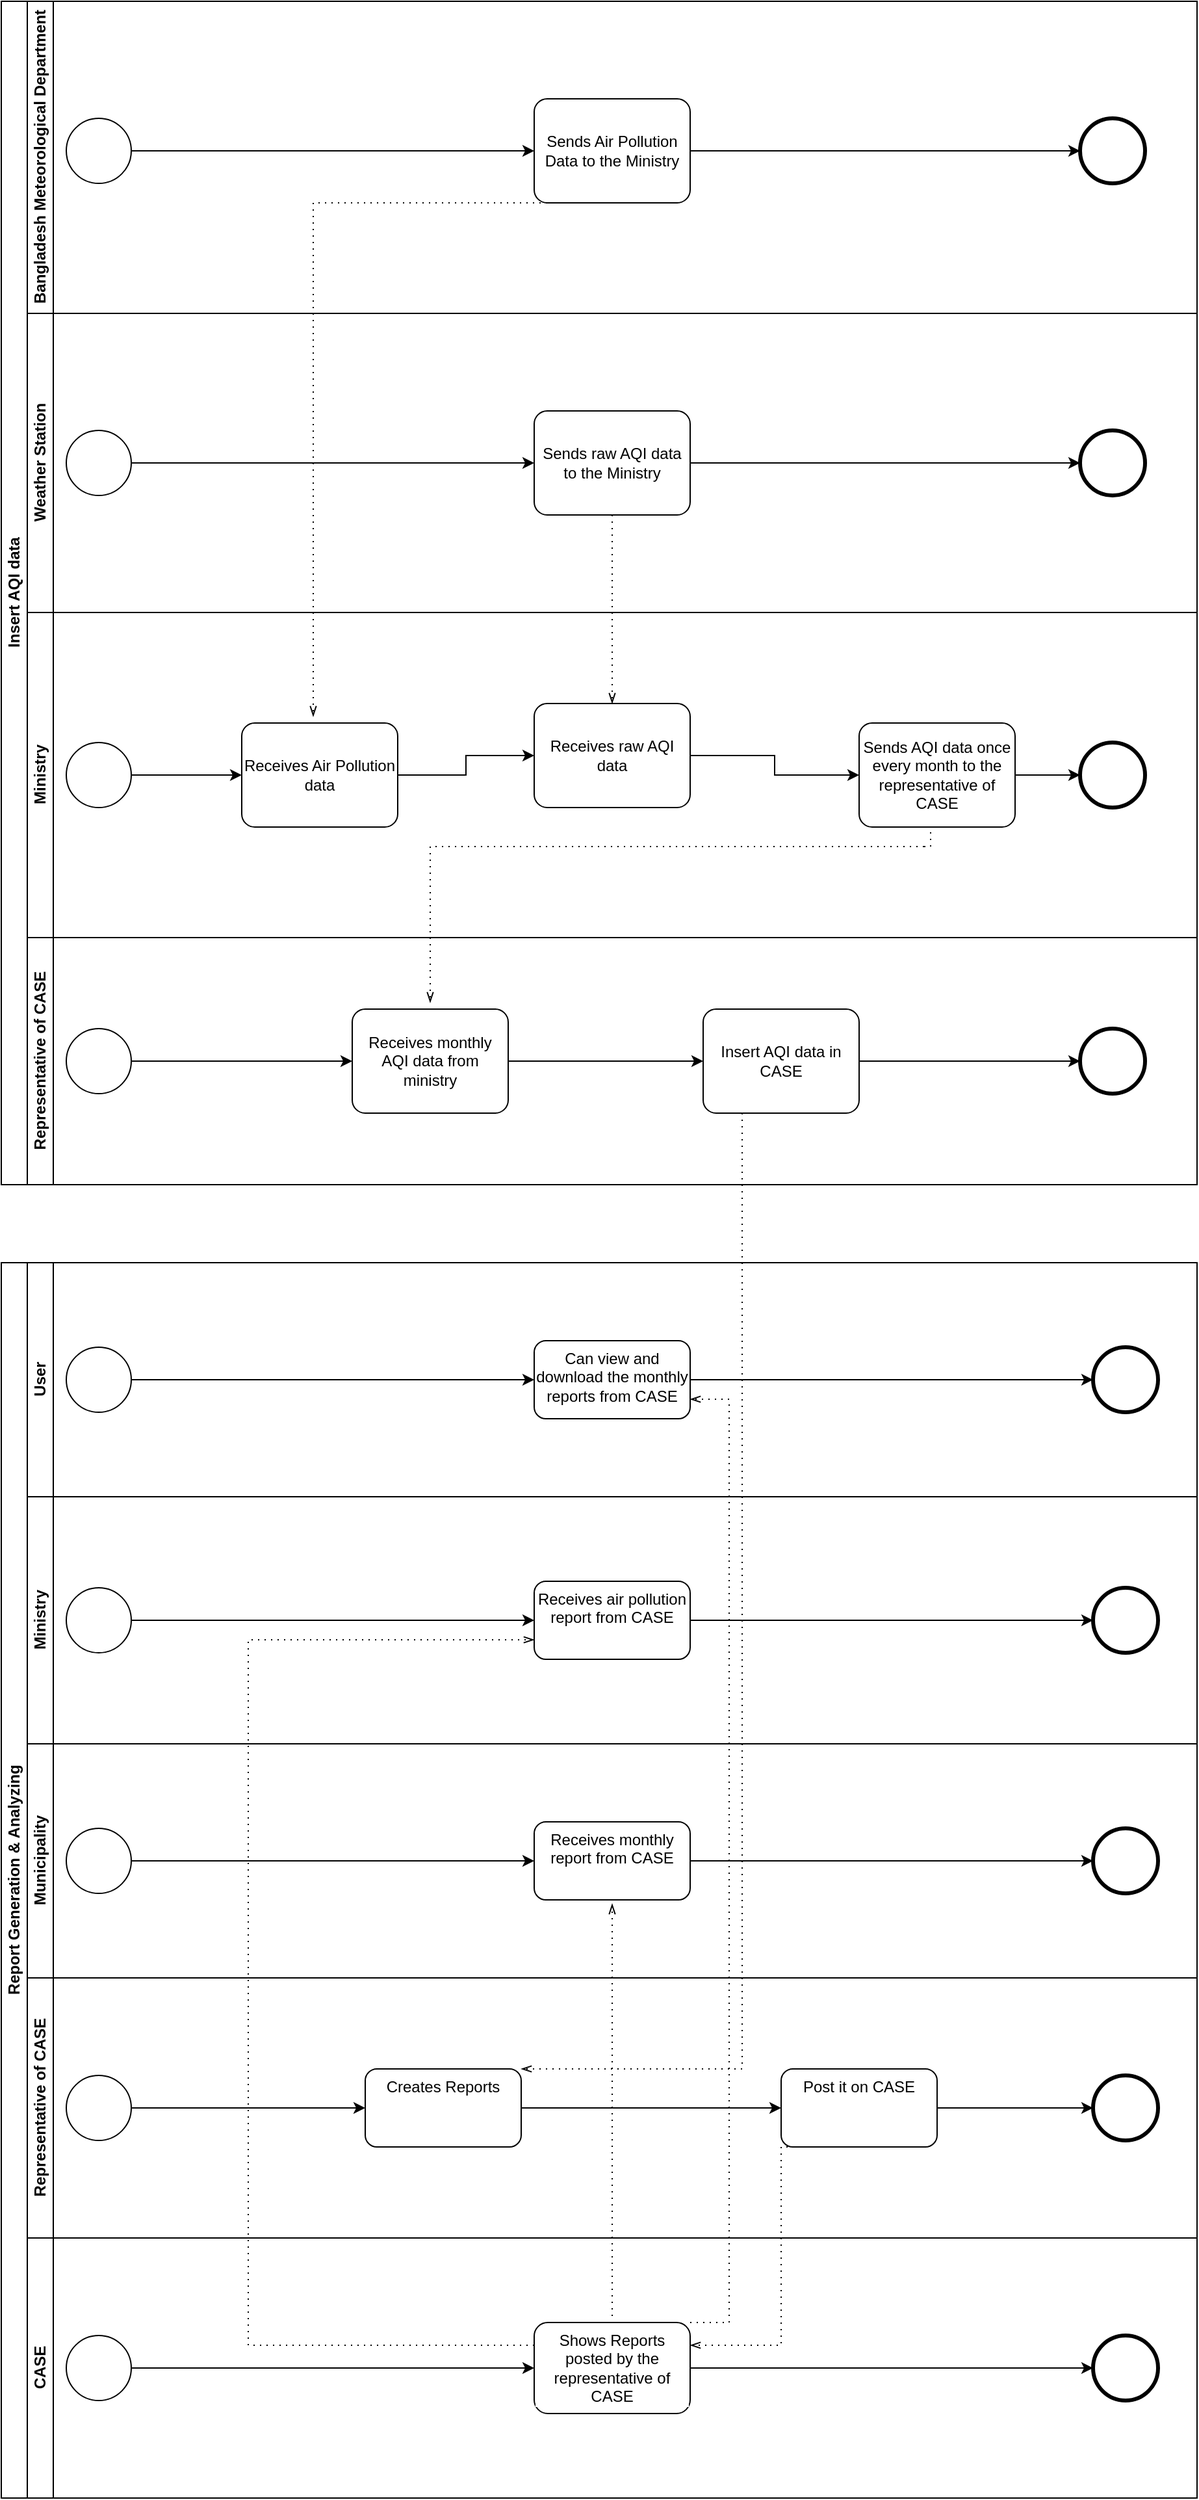 <mxfile version="20.1.1" type="github">
  <diagram id="Bta4W7-dgrA3sp41XD7f" name="Page-1">
    <mxGraphModel dx="1038" dy="1613" grid="1" gridSize="10" guides="1" tooltips="1" connect="1" arrows="1" fold="1" page="1" pageScale="1" pageWidth="850" pageHeight="1100" math="0" shadow="0">
      <root>
        <mxCell id="0" />
        <mxCell id="1" parent="0" />
        <mxCell id="YjRkIidzmu9C3SZWxRxo-3" value="Insert AQI data&lt;br&gt;" style="swimlane;html=1;childLayout=stackLayout;resizeParent=1;resizeParentMax=0;horizontal=0;startSize=20;horizontalStack=0;" vertex="1" parent="1">
          <mxGeometry x="120" y="-110" width="920" height="910" as="geometry" />
        </mxCell>
        <mxCell id="YjRkIidzmu9C3SZWxRxo-14" value="Bangladesh Meteorological Department&lt;br&gt;" style="swimlane;html=1;startSize=20;horizontal=0;" vertex="1" parent="YjRkIidzmu9C3SZWxRxo-3">
          <mxGeometry x="20" width="900" height="240" as="geometry" />
        </mxCell>
        <mxCell id="YjRkIidzmu9C3SZWxRxo-42" value="" style="edgeStyle=orthogonalEdgeStyle;rounded=0;orthogonalLoop=1;jettySize=auto;html=1;" edge="1" parent="YjRkIidzmu9C3SZWxRxo-14" source="YjRkIidzmu9C3SZWxRxo-16" target="YjRkIidzmu9C3SZWxRxo-21">
          <mxGeometry relative="1" as="geometry" />
        </mxCell>
        <mxCell id="YjRkIidzmu9C3SZWxRxo-16" value="" style="points=[[0.145,0.145,0],[0.5,0,0],[0.855,0.145,0],[1,0.5,0],[0.855,0.855,0],[0.5,1,0],[0.145,0.855,0],[0,0.5,0]];shape=mxgraph.bpmn.event;html=1;verticalLabelPosition=bottom;labelBackgroundColor=#ffffff;verticalAlign=top;align=center;perimeter=ellipsePerimeter;outlineConnect=0;aspect=fixed;outline=standard;symbol=general;" vertex="1" parent="YjRkIidzmu9C3SZWxRxo-14">
          <mxGeometry x="30" y="90" width="50" height="50" as="geometry" />
        </mxCell>
        <mxCell id="YjRkIidzmu9C3SZWxRxo-43" value="" style="edgeStyle=orthogonalEdgeStyle;rounded=0;orthogonalLoop=1;jettySize=auto;html=1;" edge="1" parent="YjRkIidzmu9C3SZWxRxo-14" source="YjRkIidzmu9C3SZWxRxo-21" target="YjRkIidzmu9C3SZWxRxo-38">
          <mxGeometry relative="1" as="geometry" />
        </mxCell>
        <mxCell id="YjRkIidzmu9C3SZWxRxo-21" value="Sends Air Pollution Data to the Ministry" style="points=[[0.25,0,0],[0.5,0,0],[0.75,0,0],[1,0.25,0],[1,0.5,0],[1,0.75,0],[0.75,1,0],[0.5,1,0],[0.25,1,0],[0,0.75,0],[0,0.5,0],[0,0.25,0]];shape=mxgraph.bpmn.task;whiteSpace=wrap;rectStyle=rounded;size=10;taskMarker=abstract;" vertex="1" parent="YjRkIidzmu9C3SZWxRxo-14">
          <mxGeometry x="390" y="75" width="120" height="80" as="geometry" />
        </mxCell>
        <mxCell id="YjRkIidzmu9C3SZWxRxo-38" value="" style="points=[[0.145,0.145,0],[0.5,0,0],[0.855,0.145,0],[1,0.5,0],[0.855,0.855,0],[0.5,1,0],[0.145,0.855,0],[0,0.5,0]];shape=mxgraph.bpmn.event;html=1;verticalLabelPosition=bottom;labelBackgroundColor=#ffffff;verticalAlign=top;align=center;perimeter=ellipsePerimeter;outlineConnect=0;aspect=fixed;outline=end;symbol=terminate2;" vertex="1" parent="YjRkIidzmu9C3SZWxRxo-14">
          <mxGeometry x="810" y="90" width="50" height="50" as="geometry" />
        </mxCell>
        <mxCell id="YjRkIidzmu9C3SZWxRxo-4" value="Weather Station" style="swimlane;html=1;startSize=20;horizontal=0;" vertex="1" parent="YjRkIidzmu9C3SZWxRxo-3">
          <mxGeometry x="20" y="240" width="900" height="230" as="geometry" />
        </mxCell>
        <mxCell id="YjRkIidzmu9C3SZWxRxo-39" value="" style="edgeStyle=orthogonalEdgeStyle;rounded=0;orthogonalLoop=1;jettySize=auto;html=1;" edge="1" parent="YjRkIidzmu9C3SZWxRxo-4" source="YjRkIidzmu9C3SZWxRxo-17" target="YjRkIidzmu9C3SZWxRxo-20">
          <mxGeometry relative="1" as="geometry" />
        </mxCell>
        <mxCell id="YjRkIidzmu9C3SZWxRxo-17" value="" style="points=[[0.145,0.145,0],[0.5,0,0],[0.855,0.145,0],[1,0.5,0],[0.855,0.855,0],[0.5,1,0],[0.145,0.855,0],[0,0.5,0]];shape=mxgraph.bpmn.event;html=1;verticalLabelPosition=bottom;labelBackgroundColor=#ffffff;verticalAlign=top;align=center;perimeter=ellipsePerimeter;outlineConnect=0;aspect=fixed;outline=standard;symbol=general;" vertex="1" parent="YjRkIidzmu9C3SZWxRxo-4">
          <mxGeometry x="30" y="90" width="50" height="50" as="geometry" />
        </mxCell>
        <mxCell id="YjRkIidzmu9C3SZWxRxo-44" value="" style="edgeStyle=orthogonalEdgeStyle;rounded=0;orthogonalLoop=1;jettySize=auto;html=1;" edge="1" parent="YjRkIidzmu9C3SZWxRxo-4" source="YjRkIidzmu9C3SZWxRxo-20" target="YjRkIidzmu9C3SZWxRxo-37">
          <mxGeometry relative="1" as="geometry" />
        </mxCell>
        <mxCell id="YjRkIidzmu9C3SZWxRxo-20" value="Sends raw AQI data to the Ministry" style="points=[[0.25,0,0],[0.5,0,0],[0.75,0,0],[1,0.25,0],[1,0.5,0],[1,0.75,0],[0.75,1,0],[0.5,1,0],[0.25,1,0],[0,0.75,0],[0,0.5,0],[0,0.25,0]];shape=mxgraph.bpmn.task;whiteSpace=wrap;rectStyle=rounded;size=10;taskMarker=abstract;" vertex="1" parent="YjRkIidzmu9C3SZWxRxo-4">
          <mxGeometry x="390" y="75" width="120" height="80" as="geometry" />
        </mxCell>
        <mxCell id="YjRkIidzmu9C3SZWxRxo-37" value="" style="points=[[0.145,0.145,0],[0.5,0,0],[0.855,0.145,0],[1,0.5,0],[0.855,0.855,0],[0.5,1,0],[0.145,0.855,0],[0,0.5,0]];shape=mxgraph.bpmn.event;html=1;verticalLabelPosition=bottom;labelBackgroundColor=#ffffff;verticalAlign=top;align=center;perimeter=ellipsePerimeter;outlineConnect=0;aspect=fixed;outline=end;symbol=terminate2;" vertex="1" parent="YjRkIidzmu9C3SZWxRxo-4">
          <mxGeometry x="810" y="90" width="50" height="50" as="geometry" />
        </mxCell>
        <mxCell id="YjRkIidzmu9C3SZWxRxo-5" value="Ministry" style="swimlane;html=1;startSize=20;horizontal=0;" vertex="1" parent="YjRkIidzmu9C3SZWxRxo-3">
          <mxGeometry x="20" y="470" width="900" height="250" as="geometry" />
        </mxCell>
        <mxCell id="YjRkIidzmu9C3SZWxRxo-30" value="" style="edgeStyle=orthogonalEdgeStyle;rounded=0;orthogonalLoop=1;jettySize=auto;html=1;" edge="1" parent="YjRkIidzmu9C3SZWxRxo-5" source="YjRkIidzmu9C3SZWxRxo-18" target="YjRkIidzmu9C3SZWxRxo-22">
          <mxGeometry relative="1" as="geometry" />
        </mxCell>
        <mxCell id="YjRkIidzmu9C3SZWxRxo-18" value="" style="points=[[0.145,0.145,0],[0.5,0,0],[0.855,0.145,0],[1,0.5,0],[0.855,0.855,0],[0.5,1,0],[0.145,0.855,0],[0,0.5,0]];shape=mxgraph.bpmn.event;html=1;verticalLabelPosition=bottom;labelBackgroundColor=#ffffff;verticalAlign=top;align=center;perimeter=ellipsePerimeter;outlineConnect=0;aspect=fixed;outline=standard;symbol=general;" vertex="1" parent="YjRkIidzmu9C3SZWxRxo-5">
          <mxGeometry x="30" y="100" width="50" height="50" as="geometry" />
        </mxCell>
        <mxCell id="YjRkIidzmu9C3SZWxRxo-28" value="" style="edgeStyle=orthogonalEdgeStyle;rounded=0;orthogonalLoop=1;jettySize=auto;html=1;" edge="1" parent="YjRkIidzmu9C3SZWxRxo-5" source="YjRkIidzmu9C3SZWxRxo-22" target="YjRkIidzmu9C3SZWxRxo-23">
          <mxGeometry relative="1" as="geometry" />
        </mxCell>
        <mxCell id="YjRkIidzmu9C3SZWxRxo-22" value="Receives Air Pollution data" style="points=[[0.25,0,0],[0.5,0,0],[0.75,0,0],[1,0.25,0],[1,0.5,0],[1,0.75,0],[0.75,1,0],[0.5,1,0],[0.25,1,0],[0,0.75,0],[0,0.5,0],[0,0.25,0]];shape=mxgraph.bpmn.task;whiteSpace=wrap;rectStyle=rounded;size=10;taskMarker=abstract;" vertex="1" parent="YjRkIidzmu9C3SZWxRxo-5">
          <mxGeometry x="165" y="85" width="120" height="80" as="geometry" />
        </mxCell>
        <mxCell id="YjRkIidzmu9C3SZWxRxo-29" value="" style="edgeStyle=orthogonalEdgeStyle;rounded=0;orthogonalLoop=1;jettySize=auto;html=1;" edge="1" parent="YjRkIidzmu9C3SZWxRxo-5" source="YjRkIidzmu9C3SZWxRxo-23" target="YjRkIidzmu9C3SZWxRxo-24">
          <mxGeometry relative="1" as="geometry" />
        </mxCell>
        <mxCell id="YjRkIidzmu9C3SZWxRxo-23" value="Receives raw AQI data" style="points=[[0.25,0,0],[0.5,0,0],[0.75,0,0],[1,0.25,0],[1,0.5,0],[1,0.75,0],[0.75,1,0],[0.5,1,0],[0.25,1,0],[0,0.75,0],[0,0.5,0],[0,0.25,0]];shape=mxgraph.bpmn.task;whiteSpace=wrap;rectStyle=rounded;size=10;taskMarker=abstract;" vertex="1" parent="YjRkIidzmu9C3SZWxRxo-5">
          <mxGeometry x="390" y="70" width="120" height="80" as="geometry" />
        </mxCell>
        <mxCell id="YjRkIidzmu9C3SZWxRxo-45" value="" style="edgeStyle=orthogonalEdgeStyle;rounded=0;orthogonalLoop=1;jettySize=auto;html=1;" edge="1" parent="YjRkIidzmu9C3SZWxRxo-5" source="YjRkIidzmu9C3SZWxRxo-24" target="YjRkIidzmu9C3SZWxRxo-36">
          <mxGeometry relative="1" as="geometry" />
        </mxCell>
        <mxCell id="YjRkIidzmu9C3SZWxRxo-24" value="Sends AQI data once every month to the representative of CASE" style="points=[[0.25,0,0],[0.5,0,0],[0.75,0,0],[1,0.25,0],[1,0.5,0],[1,0.75,0],[0.75,1,0],[0.5,1,0],[0.25,1,0],[0,0.75,0],[0,0.5,0],[0,0.25,0]];shape=mxgraph.bpmn.task;whiteSpace=wrap;rectStyle=rounded;size=10;taskMarker=abstract;" vertex="1" parent="YjRkIidzmu9C3SZWxRxo-5">
          <mxGeometry x="640" y="85" width="120" height="80" as="geometry" />
        </mxCell>
        <mxCell id="YjRkIidzmu9C3SZWxRxo-36" value="" style="points=[[0.145,0.145,0],[0.5,0,0],[0.855,0.145,0],[1,0.5,0],[0.855,0.855,0],[0.5,1,0],[0.145,0.855,0],[0,0.5,0]];shape=mxgraph.bpmn.event;html=1;verticalLabelPosition=bottom;labelBackgroundColor=#ffffff;verticalAlign=top;align=center;perimeter=ellipsePerimeter;outlineConnect=0;aspect=fixed;outline=end;symbol=terminate2;" vertex="1" parent="YjRkIidzmu9C3SZWxRxo-5">
          <mxGeometry x="810" y="100" width="50" height="50" as="geometry" />
        </mxCell>
        <mxCell id="YjRkIidzmu9C3SZWxRxo-53" value="" style="edgeStyle=elbowEdgeStyle;fontSize=12;html=1;endFill=0;startFill=0;endSize=6;startSize=6;dashed=1;dashPattern=1 4;endArrow=openThin;startArrow=none;rounded=0;exitX=0.5;exitY=1;exitDx=0;exitDy=0;exitPerimeter=0;" edge="1" parent="YjRkIidzmu9C3SZWxRxo-5" source="YjRkIidzmu9C3SZWxRxo-21">
          <mxGeometry width="160" relative="1" as="geometry">
            <mxPoint x="450" y="-270" as="sourcePoint" />
            <mxPoint x="220" y="80" as="targetPoint" />
            <Array as="points">
              <mxPoint x="220" y="-230" />
            </Array>
          </mxGeometry>
        </mxCell>
        <mxCell id="YjRkIidzmu9C3SZWxRxo-54" value="" style="edgeStyle=elbowEdgeStyle;fontSize=12;html=1;endFill=0;startFill=0;endSize=6;startSize=6;dashed=1;dashPattern=1 4;endArrow=openThin;startArrow=none;rounded=0;" edge="1" parent="YjRkIidzmu9C3SZWxRxo-5">
          <mxGeometry width="160" relative="1" as="geometry">
            <mxPoint x="690" y="180" as="sourcePoint" />
            <mxPoint x="310" y="300" as="targetPoint" />
            <Array as="points">
              <mxPoint x="310" y="190" />
              <mxPoint x="310" y="230" />
            </Array>
          </mxGeometry>
        </mxCell>
        <mxCell id="YjRkIidzmu9C3SZWxRxo-95" value="" style="edgeStyle=elbowEdgeStyle;fontSize=12;html=1;endFill=0;startFill=0;endSize=6;startSize=6;dashed=1;dashPattern=1 4;endArrow=none;startArrow=none;rounded=0;entryX=0.5;entryY=1;entryDx=0;entryDy=0;entryPerimeter=0;" edge="1" parent="YjRkIidzmu9C3SZWxRxo-5" target="YjRkIidzmu9C3SZWxRxo-24">
          <mxGeometry width="160" relative="1" as="geometry">
            <mxPoint x="690" y="180" as="sourcePoint" />
            <mxPoint x="730" y="170" as="targetPoint" />
          </mxGeometry>
        </mxCell>
        <mxCell id="YjRkIidzmu9C3SZWxRxo-6" value="Representative of CASE" style="swimlane;html=1;startSize=20;horizontal=0;" vertex="1" parent="YjRkIidzmu9C3SZWxRxo-3">
          <mxGeometry x="20" y="720" width="900" height="190" as="geometry">
            <mxRectangle x="20" y="240" width="460" height="30" as="alternateBounds" />
          </mxGeometry>
        </mxCell>
        <mxCell id="YjRkIidzmu9C3SZWxRxo-31" value="" style="edgeStyle=orthogonalEdgeStyle;rounded=0;orthogonalLoop=1;jettySize=auto;html=1;" edge="1" parent="YjRkIidzmu9C3SZWxRxo-6" source="YjRkIidzmu9C3SZWxRxo-19" target="YjRkIidzmu9C3SZWxRxo-25">
          <mxGeometry relative="1" as="geometry" />
        </mxCell>
        <mxCell id="YjRkIidzmu9C3SZWxRxo-19" value="" style="points=[[0.145,0.145,0],[0.5,0,0],[0.855,0.145,0],[1,0.5,0],[0.855,0.855,0],[0.5,1,0],[0.145,0.855,0],[0,0.5,0]];shape=mxgraph.bpmn.event;html=1;verticalLabelPosition=bottom;labelBackgroundColor=#ffffff;verticalAlign=top;align=center;perimeter=ellipsePerimeter;outlineConnect=0;aspect=fixed;outline=standard;symbol=general;" vertex="1" parent="YjRkIidzmu9C3SZWxRxo-6">
          <mxGeometry x="30" y="70" width="50" height="50" as="geometry" />
        </mxCell>
        <mxCell id="YjRkIidzmu9C3SZWxRxo-25" value="Receives monthly AQI data from ministry" style="points=[[0.25,0,0],[0.5,0,0],[0.75,0,0],[1,0.25,0],[1,0.5,0],[1,0.75,0],[0.75,1,0],[0.5,1,0],[0.25,1,0],[0,0.75,0],[0,0.5,0],[0,0.25,0]];shape=mxgraph.bpmn.task;whiteSpace=wrap;rectStyle=rounded;size=10;taskMarker=abstract;" vertex="1" parent="YjRkIidzmu9C3SZWxRxo-6">
          <mxGeometry x="250" y="55" width="120" height="80" as="geometry" />
        </mxCell>
        <mxCell id="YjRkIidzmu9C3SZWxRxo-34" value="" style="points=[[0.145,0.145,0],[0.5,0,0],[0.855,0.145,0],[1,0.5,0],[0.855,0.855,0],[0.5,1,0],[0.145,0.855,0],[0,0.5,0]];shape=mxgraph.bpmn.event;html=1;verticalLabelPosition=bottom;labelBackgroundColor=#ffffff;verticalAlign=top;align=center;perimeter=ellipsePerimeter;outlineConnect=0;aspect=fixed;outline=end;symbol=terminate2;" vertex="1" parent="YjRkIidzmu9C3SZWxRxo-6">
          <mxGeometry x="810" y="70" width="50" height="50" as="geometry" />
        </mxCell>
        <mxCell id="YjRkIidzmu9C3SZWxRxo-26" value="Insert AQI data in CASE" style="points=[[0.25,0,0],[0.5,0,0],[0.75,0,0],[1,0.25,0],[1,0.5,0],[1,0.75,0],[0.75,1,0],[0.5,1,0],[0.25,1,0],[0,0.75,0],[0,0.5,0],[0,0.25,0]];shape=mxgraph.bpmn.task;whiteSpace=wrap;rectStyle=rounded;size=10;taskMarker=abstract;" vertex="1" parent="YjRkIidzmu9C3SZWxRxo-6">
          <mxGeometry x="520" y="55" width="120" height="80" as="geometry" />
        </mxCell>
        <mxCell id="YjRkIidzmu9C3SZWxRxo-27" value="" style="edgeStyle=orthogonalEdgeStyle;rounded=0;orthogonalLoop=1;jettySize=auto;html=1;" edge="1" parent="YjRkIidzmu9C3SZWxRxo-6" source="YjRkIidzmu9C3SZWxRxo-25" target="YjRkIidzmu9C3SZWxRxo-26">
          <mxGeometry relative="1" as="geometry" />
        </mxCell>
        <mxCell id="YjRkIidzmu9C3SZWxRxo-35" value="" style="edgeStyle=orthogonalEdgeStyle;rounded=0;orthogonalLoop=1;jettySize=auto;html=1;" edge="1" parent="YjRkIidzmu9C3SZWxRxo-6" source="YjRkIidzmu9C3SZWxRxo-26" target="YjRkIidzmu9C3SZWxRxo-34">
          <mxGeometry relative="1" as="geometry" />
        </mxCell>
        <mxCell id="YjRkIidzmu9C3SZWxRxo-51" value="" style="edgeStyle=elbowEdgeStyle;fontSize=12;html=1;endFill=0;startFill=0;endSize=6;startSize=6;dashed=1;dashPattern=1 4;endArrow=openThin;startArrow=none;rounded=0;entryX=0.5;entryY=0;entryDx=0;entryDy=0;entryPerimeter=0;exitX=0.5;exitY=1;exitDx=0;exitDy=0;exitPerimeter=0;" edge="1" parent="YjRkIidzmu9C3SZWxRxo-3" source="YjRkIidzmu9C3SZWxRxo-20" target="YjRkIidzmu9C3SZWxRxo-23">
          <mxGeometry width="160" relative="1" as="geometry">
            <mxPoint x="470" y="450" as="sourcePoint" />
            <mxPoint x="590" y="400" as="targetPoint" />
          </mxGeometry>
        </mxCell>
        <mxCell id="YjRkIidzmu9C3SZWxRxo-57" value="Report Generation &amp;amp; Analyzing&lt;br&gt;" style="swimlane;html=1;childLayout=stackLayout;resizeParent=1;resizeParentMax=0;horizontal=0;startSize=20;horizontalStack=0;" vertex="1" parent="1">
          <mxGeometry x="120" y="860" width="920" height="950" as="geometry" />
        </mxCell>
        <mxCell id="YjRkIidzmu9C3SZWxRxo-61" value="User" style="swimlane;html=1;startSize=20;horizontal=0;" vertex="1" parent="YjRkIidzmu9C3SZWxRxo-57">
          <mxGeometry x="20" width="900" height="180" as="geometry" />
        </mxCell>
        <mxCell id="YjRkIidzmu9C3SZWxRxo-83" value="" style="edgeStyle=orthogonalEdgeStyle;rounded=0;orthogonalLoop=1;jettySize=auto;html=1;" edge="1" parent="YjRkIidzmu9C3SZWxRxo-61" source="YjRkIidzmu9C3SZWxRxo-67" target="YjRkIidzmu9C3SZWxRxo-82">
          <mxGeometry relative="1" as="geometry" />
        </mxCell>
        <mxCell id="YjRkIidzmu9C3SZWxRxo-67" value="" style="points=[[0.145,0.145,0],[0.5,0,0],[0.855,0.145,0],[1,0.5,0],[0.855,0.855,0],[0.5,1,0],[0.145,0.855,0],[0,0.5,0]];shape=mxgraph.bpmn.event;html=1;verticalLabelPosition=bottom;labelBackgroundColor=#ffffff;verticalAlign=top;align=center;perimeter=ellipsePerimeter;outlineConnect=0;aspect=fixed;outline=standard;symbol=general;" vertex="1" parent="YjRkIidzmu9C3SZWxRxo-61">
          <mxGeometry x="30" y="65" width="50" height="50" as="geometry" />
        </mxCell>
        <mxCell id="YjRkIidzmu9C3SZWxRxo-85" value="" style="edgeStyle=orthogonalEdgeStyle;rounded=0;orthogonalLoop=1;jettySize=auto;html=1;" edge="1" parent="YjRkIidzmu9C3SZWxRxo-61" source="YjRkIidzmu9C3SZWxRxo-82" target="YjRkIidzmu9C3SZWxRxo-84">
          <mxGeometry relative="1" as="geometry" />
        </mxCell>
        <mxCell id="YjRkIidzmu9C3SZWxRxo-82" value="Can view and download the monthly reports from CASE" style="rounded=1;whiteSpace=wrap;html=1;verticalAlign=top;labelBackgroundColor=#ffffff;" vertex="1" parent="YjRkIidzmu9C3SZWxRxo-61">
          <mxGeometry x="390" y="60" width="120" height="60" as="geometry" />
        </mxCell>
        <mxCell id="YjRkIidzmu9C3SZWxRxo-84" value="" style="points=[[0.145,0.145,0],[0.5,0,0],[0.855,0.145,0],[1,0.5,0],[0.855,0.855,0],[0.5,1,0],[0.145,0.855,0],[0,0.5,0]];shape=mxgraph.bpmn.event;html=1;verticalLabelPosition=bottom;labelBackgroundColor=#ffffff;verticalAlign=top;align=center;perimeter=ellipsePerimeter;outlineConnect=0;aspect=fixed;outline=end;symbol=terminate2;" vertex="1" parent="YjRkIidzmu9C3SZWxRxo-61">
          <mxGeometry x="820" y="65" width="50" height="50" as="geometry" />
        </mxCell>
        <mxCell id="YjRkIidzmu9C3SZWxRxo-62" value="Ministry" style="swimlane;html=1;startSize=20;horizontal=0;" vertex="1" parent="YjRkIidzmu9C3SZWxRxo-57">
          <mxGeometry x="20" y="180" width="900" height="190" as="geometry" />
        </mxCell>
        <mxCell id="YjRkIidzmu9C3SZWxRxo-79" value="" style="edgeStyle=orthogonalEdgeStyle;rounded=0;orthogonalLoop=1;jettySize=auto;html=1;" edge="1" parent="YjRkIidzmu9C3SZWxRxo-62" source="YjRkIidzmu9C3SZWxRxo-66" target="YjRkIidzmu9C3SZWxRxo-78">
          <mxGeometry relative="1" as="geometry" />
        </mxCell>
        <mxCell id="YjRkIidzmu9C3SZWxRxo-66" value="" style="points=[[0.145,0.145,0],[0.5,0,0],[0.855,0.145,0],[1,0.5,0],[0.855,0.855,0],[0.5,1,0],[0.145,0.855,0],[0,0.5,0]];shape=mxgraph.bpmn.event;html=1;verticalLabelPosition=bottom;labelBackgroundColor=#ffffff;verticalAlign=top;align=center;perimeter=ellipsePerimeter;outlineConnect=0;aspect=fixed;outline=standard;symbol=general;" vertex="1" parent="YjRkIidzmu9C3SZWxRxo-62">
          <mxGeometry x="30" y="70" width="50" height="50" as="geometry" />
        </mxCell>
        <mxCell id="YjRkIidzmu9C3SZWxRxo-81" value="" style="edgeStyle=orthogonalEdgeStyle;rounded=0;orthogonalLoop=1;jettySize=auto;html=1;" edge="1" parent="YjRkIidzmu9C3SZWxRxo-62" source="YjRkIidzmu9C3SZWxRxo-78" target="YjRkIidzmu9C3SZWxRxo-80">
          <mxGeometry relative="1" as="geometry" />
        </mxCell>
        <mxCell id="YjRkIidzmu9C3SZWxRxo-78" value="Receives air pollution report from CASE" style="rounded=1;whiteSpace=wrap;html=1;verticalAlign=top;labelBackgroundColor=#ffffff;" vertex="1" parent="YjRkIidzmu9C3SZWxRxo-62">
          <mxGeometry x="390" y="65" width="120" height="60" as="geometry" />
        </mxCell>
        <mxCell id="YjRkIidzmu9C3SZWxRxo-80" value="" style="points=[[0.145,0.145,0],[0.5,0,0],[0.855,0.145,0],[1,0.5,0],[0.855,0.855,0],[0.5,1,0],[0.145,0.855,0],[0,0.5,0]];shape=mxgraph.bpmn.event;html=1;verticalLabelPosition=bottom;labelBackgroundColor=#ffffff;verticalAlign=top;align=center;perimeter=ellipsePerimeter;outlineConnect=0;aspect=fixed;outline=end;symbol=terminate2;" vertex="1" parent="YjRkIidzmu9C3SZWxRxo-62">
          <mxGeometry x="820" y="70" width="50" height="50" as="geometry" />
        </mxCell>
        <mxCell id="YjRkIidzmu9C3SZWxRxo-58" value="Municipality" style="swimlane;html=1;startSize=20;horizontal=0;" vertex="1" parent="YjRkIidzmu9C3SZWxRxo-57">
          <mxGeometry x="20" y="370" width="900" height="180" as="geometry" />
        </mxCell>
        <mxCell id="YjRkIidzmu9C3SZWxRxo-75" value="" style="edgeStyle=orthogonalEdgeStyle;rounded=0;orthogonalLoop=1;jettySize=auto;html=1;" edge="1" parent="YjRkIidzmu9C3SZWxRxo-58" source="YjRkIidzmu9C3SZWxRxo-64" target="YjRkIidzmu9C3SZWxRxo-74">
          <mxGeometry relative="1" as="geometry" />
        </mxCell>
        <mxCell id="YjRkIidzmu9C3SZWxRxo-64" value="" style="points=[[0.145,0.145,0],[0.5,0,0],[0.855,0.145,0],[1,0.5,0],[0.855,0.855,0],[0.5,1,0],[0.145,0.855,0],[0,0.5,0]];shape=mxgraph.bpmn.event;html=1;verticalLabelPosition=bottom;labelBackgroundColor=#ffffff;verticalAlign=top;align=center;perimeter=ellipsePerimeter;outlineConnect=0;aspect=fixed;outline=standard;symbol=general;" vertex="1" parent="YjRkIidzmu9C3SZWxRxo-58">
          <mxGeometry x="30" y="65" width="50" height="50" as="geometry" />
        </mxCell>
        <mxCell id="YjRkIidzmu9C3SZWxRxo-77" value="" style="edgeStyle=orthogonalEdgeStyle;rounded=0;orthogonalLoop=1;jettySize=auto;html=1;" edge="1" parent="YjRkIidzmu9C3SZWxRxo-58" source="YjRkIidzmu9C3SZWxRxo-74" target="YjRkIidzmu9C3SZWxRxo-76">
          <mxGeometry relative="1" as="geometry" />
        </mxCell>
        <mxCell id="YjRkIidzmu9C3SZWxRxo-74" value="Receives monthly report from CASE" style="rounded=1;whiteSpace=wrap;html=1;verticalAlign=top;labelBackgroundColor=#ffffff;" vertex="1" parent="YjRkIidzmu9C3SZWxRxo-58">
          <mxGeometry x="390" y="60" width="120" height="60" as="geometry" />
        </mxCell>
        <mxCell id="YjRkIidzmu9C3SZWxRxo-76" value="" style="points=[[0.145,0.145,0],[0.5,0,0],[0.855,0.145,0],[1,0.5,0],[0.855,0.855,0],[0.5,1,0],[0.145,0.855,0],[0,0.5,0]];shape=mxgraph.bpmn.event;html=1;verticalLabelPosition=bottom;labelBackgroundColor=#ffffff;verticalAlign=top;align=center;perimeter=ellipsePerimeter;outlineConnect=0;aspect=fixed;outline=end;symbol=terminate2;" vertex="1" parent="YjRkIidzmu9C3SZWxRxo-58">
          <mxGeometry x="820" y="65" width="50" height="50" as="geometry" />
        </mxCell>
        <mxCell id="YjRkIidzmu9C3SZWxRxo-59" value="Representative of CASE" style="swimlane;html=1;startSize=20;horizontal=0;" vertex="1" parent="YjRkIidzmu9C3SZWxRxo-57">
          <mxGeometry x="20" y="550" width="900" height="200" as="geometry" />
        </mxCell>
        <mxCell id="YjRkIidzmu9C3SZWxRxo-69" value="" style="edgeStyle=orthogonalEdgeStyle;rounded=0;orthogonalLoop=1;jettySize=auto;html=1;" edge="1" parent="YjRkIidzmu9C3SZWxRxo-59" source="YjRkIidzmu9C3SZWxRxo-63" target="YjRkIidzmu9C3SZWxRxo-68">
          <mxGeometry relative="1" as="geometry" />
        </mxCell>
        <mxCell id="YjRkIidzmu9C3SZWxRxo-63" value="" style="points=[[0.145,0.145,0],[0.5,0,0],[0.855,0.145,0],[1,0.5,0],[0.855,0.855,0],[0.5,1,0],[0.145,0.855,0],[0,0.5,0]];shape=mxgraph.bpmn.event;html=1;verticalLabelPosition=bottom;labelBackgroundColor=#ffffff;verticalAlign=top;align=center;perimeter=ellipsePerimeter;outlineConnect=0;aspect=fixed;outline=standard;symbol=general;" vertex="1" parent="YjRkIidzmu9C3SZWxRxo-59">
          <mxGeometry x="30" y="75" width="50" height="50" as="geometry" />
        </mxCell>
        <mxCell id="YjRkIidzmu9C3SZWxRxo-71" value="" style="edgeStyle=orthogonalEdgeStyle;rounded=0;orthogonalLoop=1;jettySize=auto;html=1;" edge="1" parent="YjRkIidzmu9C3SZWxRxo-59" source="YjRkIidzmu9C3SZWxRxo-68" target="YjRkIidzmu9C3SZWxRxo-70">
          <mxGeometry relative="1" as="geometry" />
        </mxCell>
        <mxCell id="YjRkIidzmu9C3SZWxRxo-68" value="Creates Reports" style="rounded=1;whiteSpace=wrap;html=1;verticalAlign=top;labelBackgroundColor=#ffffff;" vertex="1" parent="YjRkIidzmu9C3SZWxRxo-59">
          <mxGeometry x="260" y="70" width="120" height="60" as="geometry" />
        </mxCell>
        <mxCell id="YjRkIidzmu9C3SZWxRxo-73" value="" style="edgeStyle=orthogonalEdgeStyle;rounded=0;orthogonalLoop=1;jettySize=auto;html=1;" edge="1" parent="YjRkIidzmu9C3SZWxRxo-59" source="YjRkIidzmu9C3SZWxRxo-70" target="YjRkIidzmu9C3SZWxRxo-72">
          <mxGeometry relative="1" as="geometry" />
        </mxCell>
        <mxCell id="YjRkIidzmu9C3SZWxRxo-70" value="Post it on CASE" style="rounded=1;whiteSpace=wrap;html=1;verticalAlign=top;labelBackgroundColor=#ffffff;" vertex="1" parent="YjRkIidzmu9C3SZWxRxo-59">
          <mxGeometry x="580" y="70" width="120" height="60" as="geometry" />
        </mxCell>
        <mxCell id="YjRkIidzmu9C3SZWxRxo-72" value="" style="points=[[0.145,0.145,0],[0.5,0,0],[0.855,0.145,0],[1,0.5,0],[0.855,0.855,0],[0.5,1,0],[0.145,0.855,0],[0,0.5,0]];shape=mxgraph.bpmn.event;html=1;verticalLabelPosition=bottom;labelBackgroundColor=#ffffff;verticalAlign=top;align=center;perimeter=ellipsePerimeter;outlineConnect=0;aspect=fixed;outline=end;symbol=terminate2;" vertex="1" parent="YjRkIidzmu9C3SZWxRxo-59">
          <mxGeometry x="820" y="75" width="50" height="50" as="geometry" />
        </mxCell>
        <mxCell id="YjRkIidzmu9C3SZWxRxo-91" value="" style="edgeStyle=elbowEdgeStyle;fontSize=12;html=1;endFill=0;startFill=0;endSize=6;startSize=6;dashed=1;dashPattern=1 4;endArrow=openThin;startArrow=none;rounded=0;" edge="1" parent="YjRkIidzmu9C3SZWxRxo-59">
          <mxGeometry width="160" relative="1" as="geometry">
            <mxPoint x="450" y="260" as="sourcePoint" />
            <mxPoint x="450" y="-57" as="targetPoint" />
            <Array as="points">
              <mxPoint x="450" y="30" />
            </Array>
          </mxGeometry>
        </mxCell>
        <mxCell id="YjRkIidzmu9C3SZWxRxo-60" value="CASE" style="swimlane;html=1;startSize=20;horizontal=0;" vertex="1" parent="YjRkIidzmu9C3SZWxRxo-57">
          <mxGeometry x="20" y="750" width="900" height="200" as="geometry" />
        </mxCell>
        <mxCell id="YjRkIidzmu9C3SZWxRxo-87" value="" style="edgeStyle=orthogonalEdgeStyle;rounded=0;orthogonalLoop=1;jettySize=auto;html=1;" edge="1" parent="YjRkIidzmu9C3SZWxRxo-60" source="YjRkIidzmu9C3SZWxRxo-65" target="YjRkIidzmu9C3SZWxRxo-86">
          <mxGeometry relative="1" as="geometry" />
        </mxCell>
        <mxCell id="YjRkIidzmu9C3SZWxRxo-65" value="" style="points=[[0.145,0.145,0],[0.5,0,0],[0.855,0.145,0],[1,0.5,0],[0.855,0.855,0],[0.5,1,0],[0.145,0.855,0],[0,0.5,0]];shape=mxgraph.bpmn.event;html=1;verticalLabelPosition=bottom;labelBackgroundColor=#ffffff;verticalAlign=top;align=center;perimeter=ellipsePerimeter;outlineConnect=0;aspect=fixed;outline=standard;symbol=general;" vertex="1" parent="YjRkIidzmu9C3SZWxRxo-60">
          <mxGeometry x="30" y="75" width="50" height="50" as="geometry" />
        </mxCell>
        <mxCell id="YjRkIidzmu9C3SZWxRxo-89" value="" style="edgeStyle=orthogonalEdgeStyle;rounded=0;orthogonalLoop=1;jettySize=auto;html=1;" edge="1" parent="YjRkIidzmu9C3SZWxRxo-60" source="YjRkIidzmu9C3SZWxRxo-86" target="YjRkIidzmu9C3SZWxRxo-88">
          <mxGeometry relative="1" as="geometry" />
        </mxCell>
        <mxCell id="YjRkIidzmu9C3SZWxRxo-86" value="Shows Reports posted by the representative of CASE" style="rounded=1;whiteSpace=wrap;html=1;verticalAlign=top;labelBackgroundColor=#ffffff;" vertex="1" parent="YjRkIidzmu9C3SZWxRxo-60">
          <mxGeometry x="390" y="65" width="120" height="70" as="geometry" />
        </mxCell>
        <mxCell id="YjRkIidzmu9C3SZWxRxo-88" value="" style="points=[[0.145,0.145,0],[0.5,0,0],[0.855,0.145,0],[1,0.5,0],[0.855,0.855,0],[0.5,1,0],[0.145,0.855,0],[0,0.5,0]];shape=mxgraph.bpmn.event;html=1;verticalLabelPosition=bottom;labelBackgroundColor=#ffffff;verticalAlign=top;align=center;perimeter=ellipsePerimeter;outlineConnect=0;aspect=fixed;outline=end;symbol=terminate2;" vertex="1" parent="YjRkIidzmu9C3SZWxRxo-60">
          <mxGeometry x="820" y="75" width="50" height="50" as="geometry" />
        </mxCell>
        <mxCell id="YjRkIidzmu9C3SZWxRxo-90" value="" style="edgeStyle=elbowEdgeStyle;fontSize=12;html=1;endFill=0;startFill=0;endSize=6;startSize=6;dashed=1;dashPattern=1 4;endArrow=openThin;startArrow=none;rounded=0;entryX=1;entryY=0.25;entryDx=0;entryDy=0;exitX=0.5;exitY=1;exitDx=0;exitDy=0;" edge="1" parent="YjRkIidzmu9C3SZWxRxo-57" source="YjRkIidzmu9C3SZWxRxo-70" target="YjRkIidzmu9C3SZWxRxo-86">
          <mxGeometry width="160" relative="1" as="geometry">
            <mxPoint x="560" y="720" as="sourcePoint" />
            <mxPoint x="530" y="800" as="targetPoint" />
            <Array as="points">
              <mxPoint x="600" y="810" />
            </Array>
          </mxGeometry>
        </mxCell>
        <mxCell id="YjRkIidzmu9C3SZWxRxo-92" value="" style="edgeStyle=elbowEdgeStyle;fontSize=12;html=1;endFill=0;startFill=0;endSize=6;startSize=6;dashed=1;dashPattern=1 4;endArrow=openThin;startArrow=none;rounded=0;exitX=0;exitY=0.25;exitDx=0;exitDy=0;entryX=0;entryY=0.75;entryDx=0;entryDy=0;" edge="1" parent="YjRkIidzmu9C3SZWxRxo-57" source="YjRkIidzmu9C3SZWxRxo-86" target="YjRkIidzmu9C3SZWxRxo-78">
          <mxGeometry width="160" relative="1" as="geometry">
            <mxPoint x="580" y="720" as="sourcePoint" />
            <mxPoint x="500" y="310" as="targetPoint" />
            <Array as="points">
              <mxPoint x="190" y="500" />
            </Array>
          </mxGeometry>
        </mxCell>
        <mxCell id="YjRkIidzmu9C3SZWxRxo-93" value="" style="edgeStyle=elbowEdgeStyle;fontSize=12;html=1;endFill=0;startFill=0;endSize=6;startSize=6;dashed=1;dashPattern=1 4;endArrow=openThin;startArrow=none;rounded=0;entryX=1;entryY=0.75;entryDx=0;entryDy=0;exitX=1;exitY=0;exitDx=0;exitDy=0;" edge="1" parent="YjRkIidzmu9C3SZWxRxo-57" source="YjRkIidzmu9C3SZWxRxo-86" target="YjRkIidzmu9C3SZWxRxo-82">
          <mxGeometry width="160" relative="1" as="geometry">
            <mxPoint x="540" y="140" as="sourcePoint" />
            <mxPoint x="700" y="140" as="targetPoint" />
            <Array as="points">
              <mxPoint x="560" y="460" />
            </Array>
          </mxGeometry>
        </mxCell>
        <mxCell id="YjRkIidzmu9C3SZWxRxo-94" value="" style="edgeStyle=elbowEdgeStyle;fontSize=12;html=1;endFill=0;startFill=0;endSize=6;startSize=6;dashed=1;dashPattern=1 4;endArrow=openThin;startArrow=none;rounded=0;exitX=0.25;exitY=1;exitDx=0;exitDy=0;exitPerimeter=0;entryX=1;entryY=0;entryDx=0;entryDy=0;" edge="1" parent="1" source="YjRkIidzmu9C3SZWxRxo-26" target="YjRkIidzmu9C3SZWxRxo-68">
          <mxGeometry width="160" relative="1" as="geometry">
            <mxPoint x="550" y="830" as="sourcePoint" />
            <mxPoint x="500" y="1480" as="targetPoint" />
            <Array as="points">
              <mxPoint x="690" y="1100" />
            </Array>
          </mxGeometry>
        </mxCell>
      </root>
    </mxGraphModel>
  </diagram>
</mxfile>
